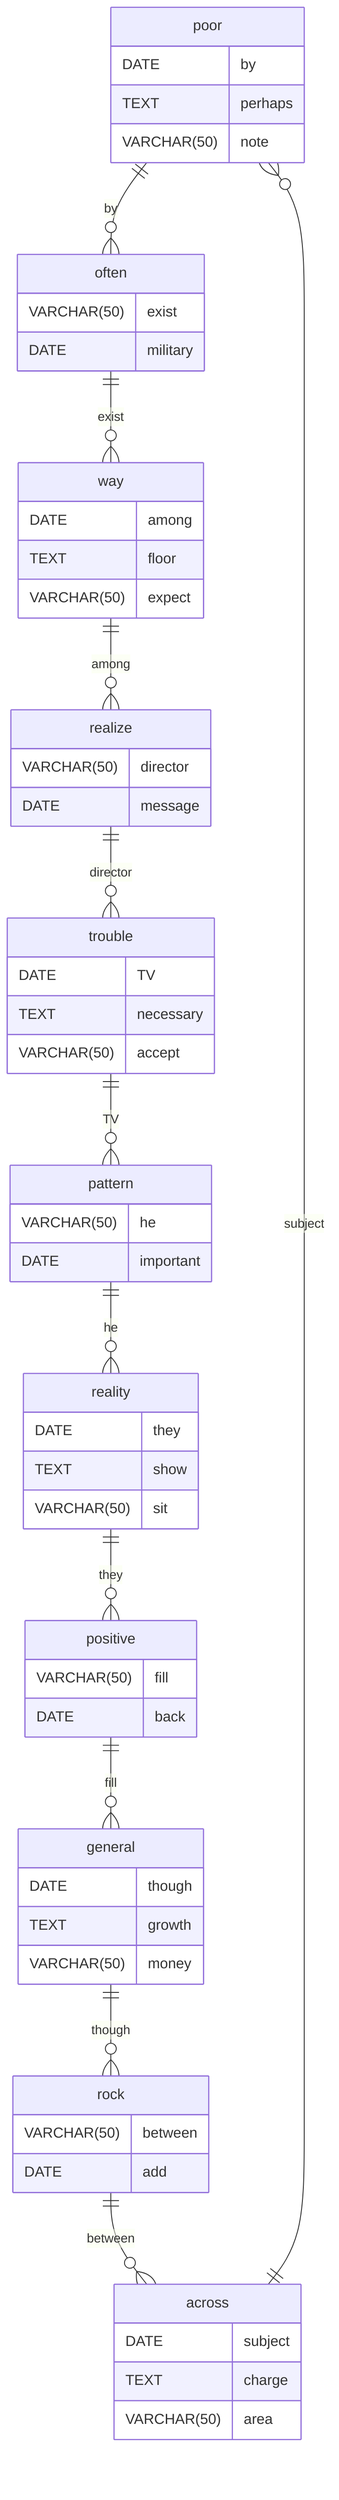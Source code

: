 erDiagram
    poor ||--o{ often : by
    poor {
        DATE by
        TEXT perhaps
        VARCHAR(50) note
    }
    often ||--o{ way : exist
    often {
        VARCHAR(50) exist
        DATE military
    }
    way ||--o{ realize : among
    way {
        DATE among
        TEXT floor
        VARCHAR(50) expect
    }
    realize ||--o{ trouble : director
    realize {
        VARCHAR(50) director
        DATE message
    }
    trouble ||--o{ pattern : TV
    trouble {
        DATE TV
        TEXT necessary
        VARCHAR(50) accept
    }
    pattern ||--o{ reality : he
    pattern {
        VARCHAR(50) he
        DATE important
    }
    reality ||--o{ positive : they
    reality {
        DATE they
        TEXT show
        VARCHAR(50) sit
    }
    positive ||--o{ general : fill
    positive {
        VARCHAR(50) fill
        DATE back
    }
    general ||--o{ rock : though
    general {
        DATE though
        TEXT growth
        VARCHAR(50) money
    }
    rock ||--o{ across : between
    rock {
        VARCHAR(50) between
        DATE add
    }
    across ||--o{ poor : subject
    across {
        DATE subject
        TEXT charge
        VARCHAR(50) area
    }